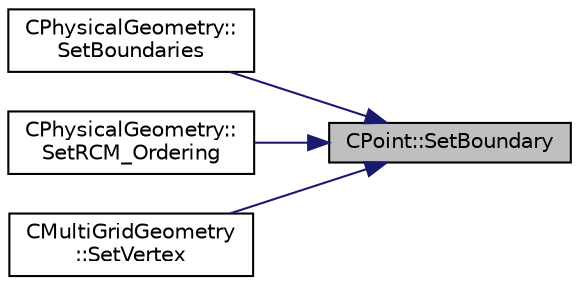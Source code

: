 digraph "CPoint::SetBoundary"
{
 // LATEX_PDF_SIZE
  edge [fontname="Helvetica",fontsize="10",labelfontname="Helvetica",labelfontsize="10"];
  node [fontname="Helvetica",fontsize="10",shape=record];
  rankdir="RL";
  Node1 [label="CPoint::SetBoundary",height=0.2,width=0.4,color="black", fillcolor="grey75", style="filled", fontcolor="black",tooltip="Set if a point belong to the boundary."];
  Node1 -> Node2 [dir="back",color="midnightblue",fontsize="10",style="solid",fontname="Helvetica"];
  Node2 [label="CPhysicalGeometry::\lSetBoundaries",height=0.2,width=0.4,color="black", fillcolor="white", style="filled",URL="$classCPhysicalGeometry.html#a1932ad72c420cb68fc9e0c13ae77d695",tooltip="Set the send receive boundaries of the grid."];
  Node1 -> Node3 [dir="back",color="midnightblue",fontsize="10",style="solid",fontname="Helvetica"];
  Node3 [label="CPhysicalGeometry::\lSetRCM_Ordering",height=0.2,width=0.4,color="black", fillcolor="white", style="filled",URL="$classCPhysicalGeometry.html#a15b82329219f6927e581bb6c70edbc5a",tooltip="Set a renumbering using a Reverse Cuthill-McKee Algorithm."];
  Node1 -> Node4 [dir="back",color="midnightblue",fontsize="10",style="solid",fontname="Helvetica"];
  Node4 [label="CMultiGridGeometry\l::SetVertex",height=0.2,width=0.4,color="black", fillcolor="white", style="filled",URL="$classCMultiGridGeometry.html#a5b5eb7046a129a1ab15322eb907ea1cb",tooltip="Set boundary vertex."];
}
